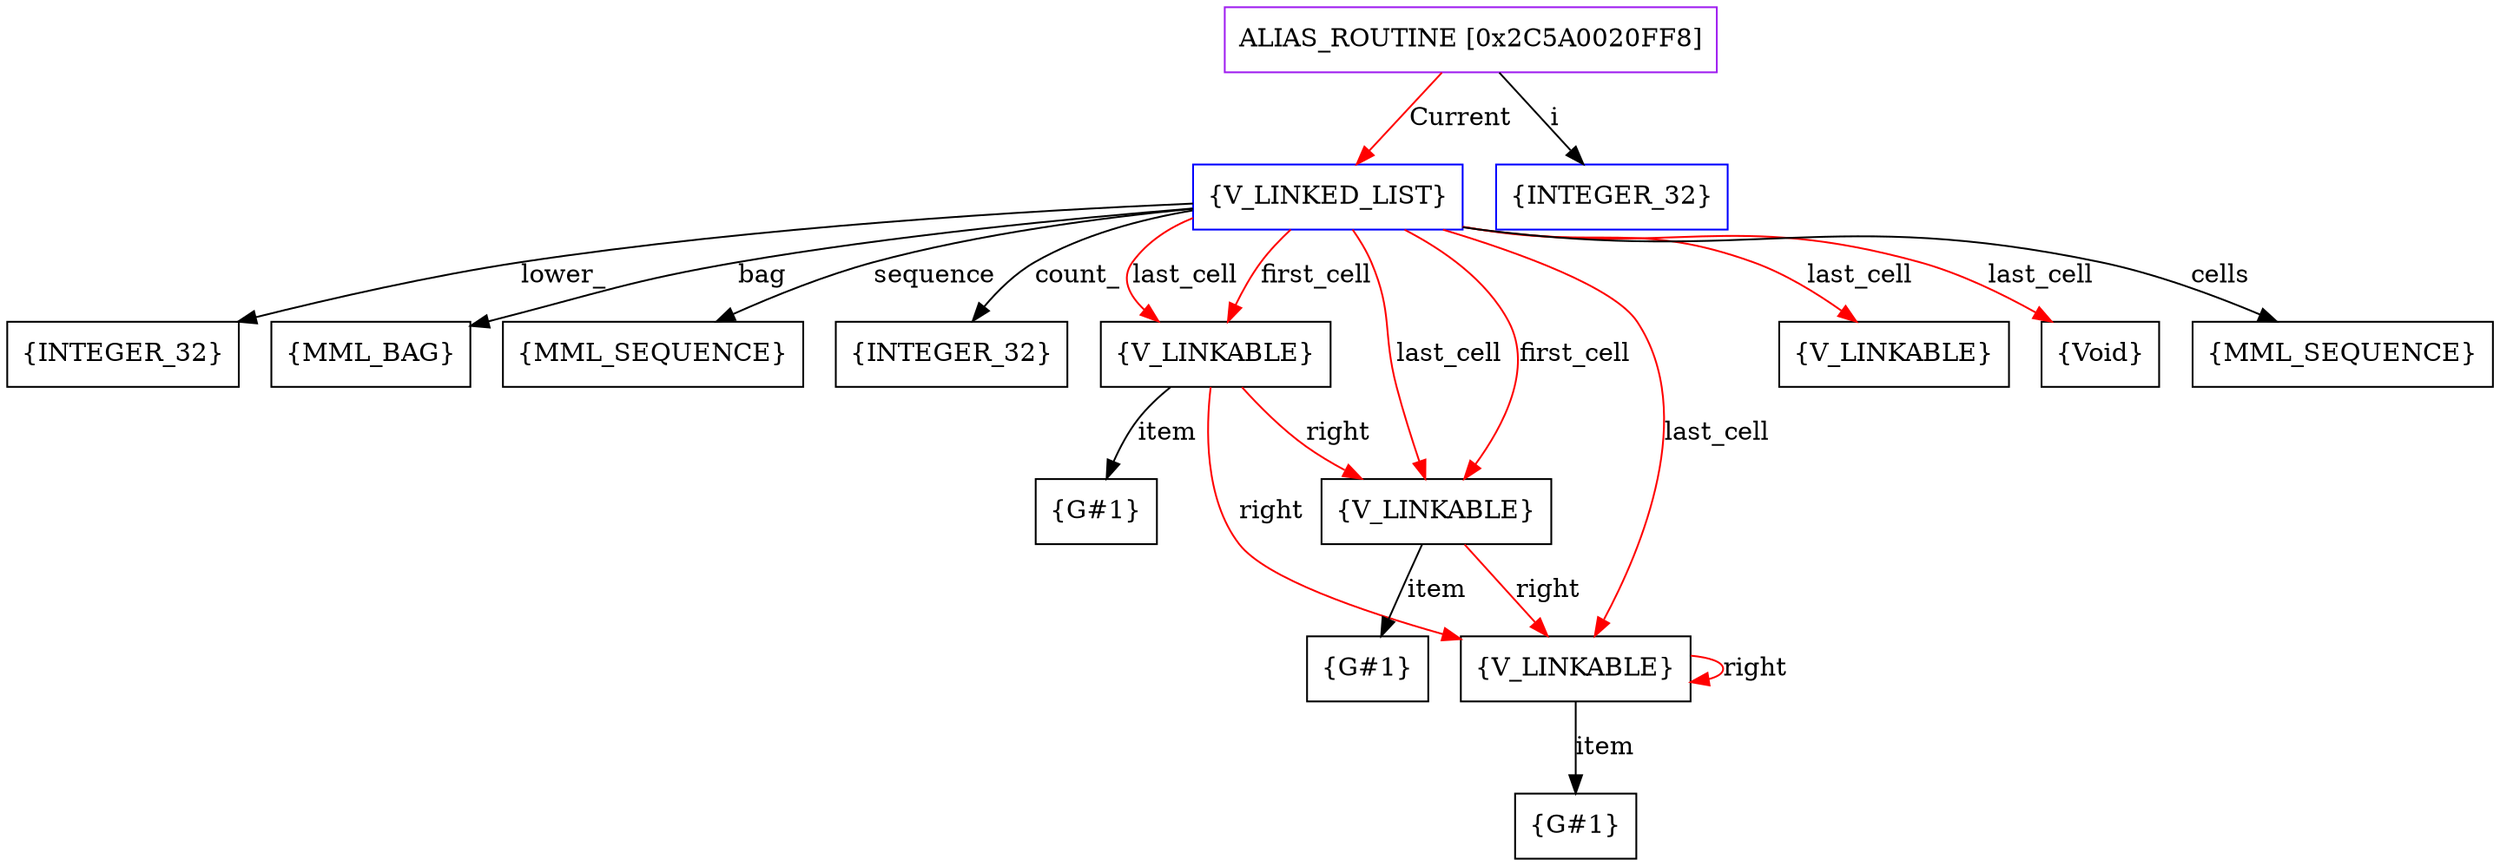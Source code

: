 digraph g {
	node [shape=box]
	b1[color=purple label=<ALIAS_ROUTINE [0x2C5A0020FF8]>]
	b2[color=blue label=<{V_LINKED_LIST}>]
	b3[label=<{INTEGER_32}>]
	b4[label=<{MML_BAG}>]
	b5[label=<{MML_SEQUENCE}>]
	b6[label=<{INTEGER_32}>]
	b7[label=<{V_LINKABLE}>]
	b8[label=<{G#1}>]
	b9[label=<{V_LINKABLE}>]
	b10[label=<{G#1}>]
	b11[label=<{V_LINKABLE}>]
	b12[label=<{G#1}>]
	b13[label=<{V_LINKABLE}>]
	b14[label=<{Void}>]
	b15[label=<{MML_SEQUENCE}>]
	b16[color=blue label=<{INTEGER_32}>]
	b1->b2[color=red label=<Current>]
	b2->b3[label=<lower_>]
	b2->b4[label=<bag>]
	b2->b5[label=<sequence>]
	b2->b6[label=<count_>]
	b2->b7[color=red label=<first_cell>]
	b7->b8[label=<item>]
	b7->b9[color=red label=<right>]
	b9->b10[label=<item>]
	b9->b11[color=red label=<right>]
	b11->b12[label=<item>]
	b11->b11[color=red label=<right>]
	b7->b11[color=red label=<right>]
	b2->b9[color=red label=<first_cell>]
	b2->b13[color=red label=<last_cell>]
	b2->b14[color=red label=<last_cell>]
	b2->b7[color=red label=<last_cell>]
	b2->b9[color=red label=<last_cell>]
	b2->b11[color=red label=<last_cell>]
	b2->b15[label=<cells>]
	b1->b16[label=<i>]
}
